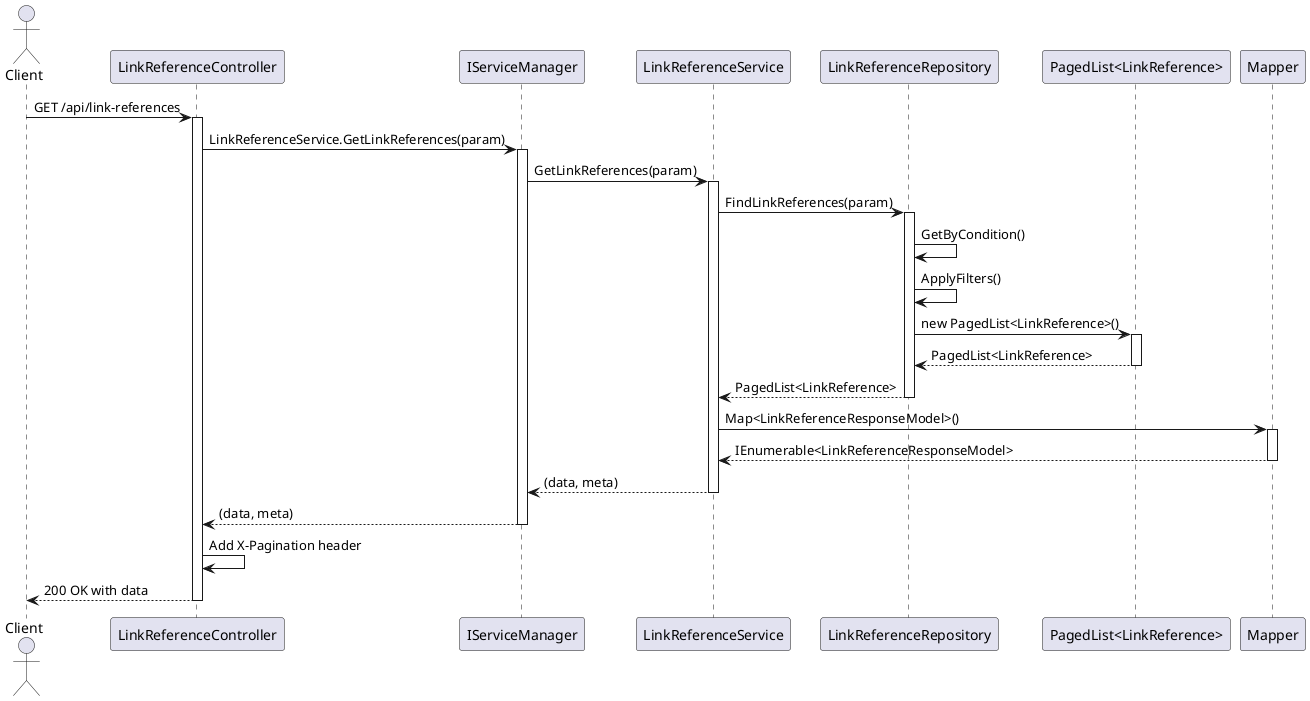 @startuml
actor Client
participant "LinkReferenceController" as LRC
participant "IServiceManager" as ISM
participant "LinkReferenceService" as LRS
participant "LinkReferenceRepository" as LRR
participant "PagedList<LinkReference>" as PL
participant "Mapper" as M

Client -> LRC : GET /api/link-references
activate LRC

LRC -> ISM : LinkReferenceService.GetLinkReferences(param)
activate ISM

ISM -> LRS : GetLinkReferences(param)
activate LRS

LRS -> LRR : FindLinkReferences(param)
activate LRR

LRR -> LRR : GetByCondition()
LRR -> LRR : ApplyFilters()
LRR -> PL : new PagedList<LinkReference>()
activate PL
PL --> LRR : PagedList<LinkReference>
deactivate PL

LRR --> LRS : PagedList<LinkReference>
deactivate LRR

LRS -> M : Map<LinkReferenceResponseModel>()
activate M
M --> LRS : IEnumerable<LinkReferenceResponseModel>
deactivate M

LRS --> ISM : (data, meta)
deactivate LRS

ISM --> LRC : (data, meta)
deactivate ISM

LRC -> LRC : Add X-Pagination header
LRC --> Client : 200 OK with data
deactivate LRC

@enduml